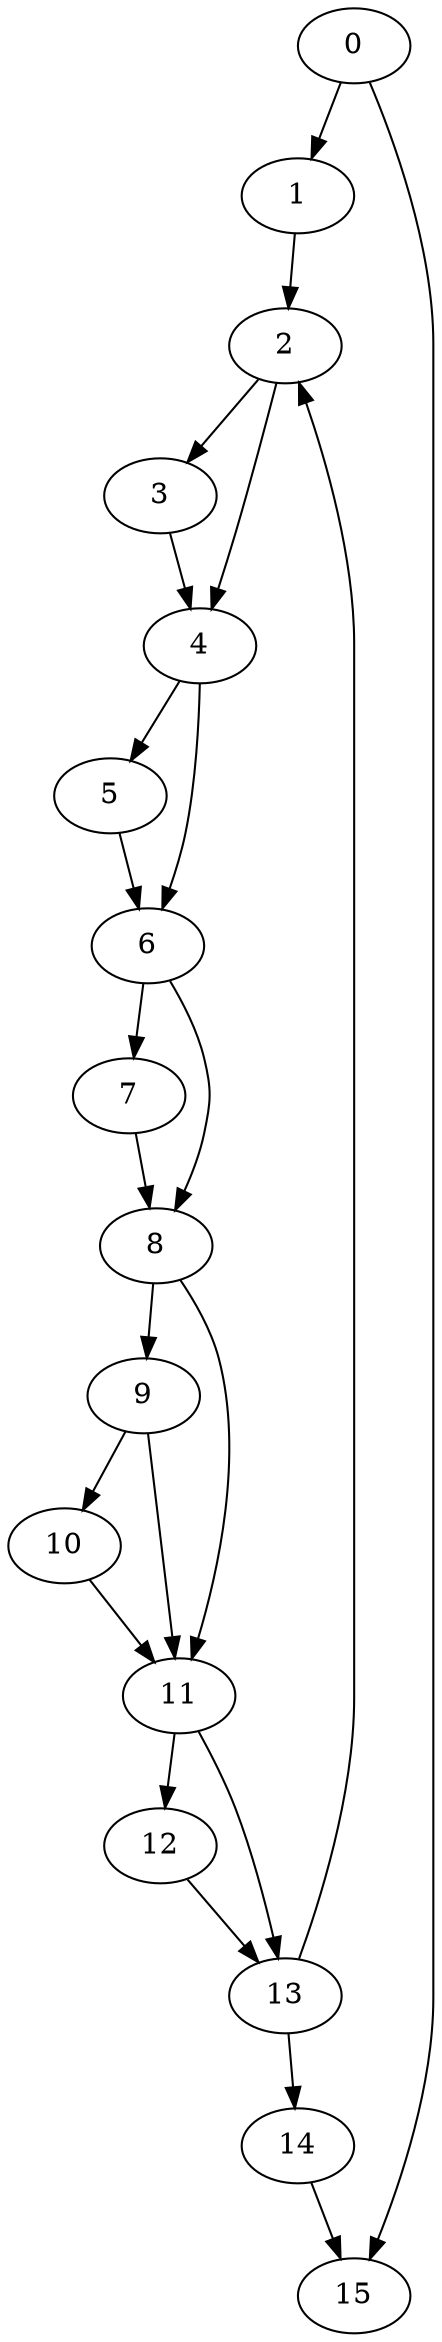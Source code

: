 digraph {
	0
	1
	2
	3
	4
	5
	6
	7
	8
	9
	10
	11
	12
	13
	14
	15
	4 -> 6
	5 -> 6
	6 -> 8
	7 -> 8
	8 -> 9
	9 -> 10
	8 -> 11
	9 -> 11
	10 -> 11
	13 -> 2
	1 -> 2
	2 -> 4
	3 -> 4
	4 -> 5
	11 -> 12
	13 -> 14
	0 -> 1
	6 -> 7
	2 -> 3
	11 -> 13
	12 -> 13
	0 -> 15
	14 -> 15
}
